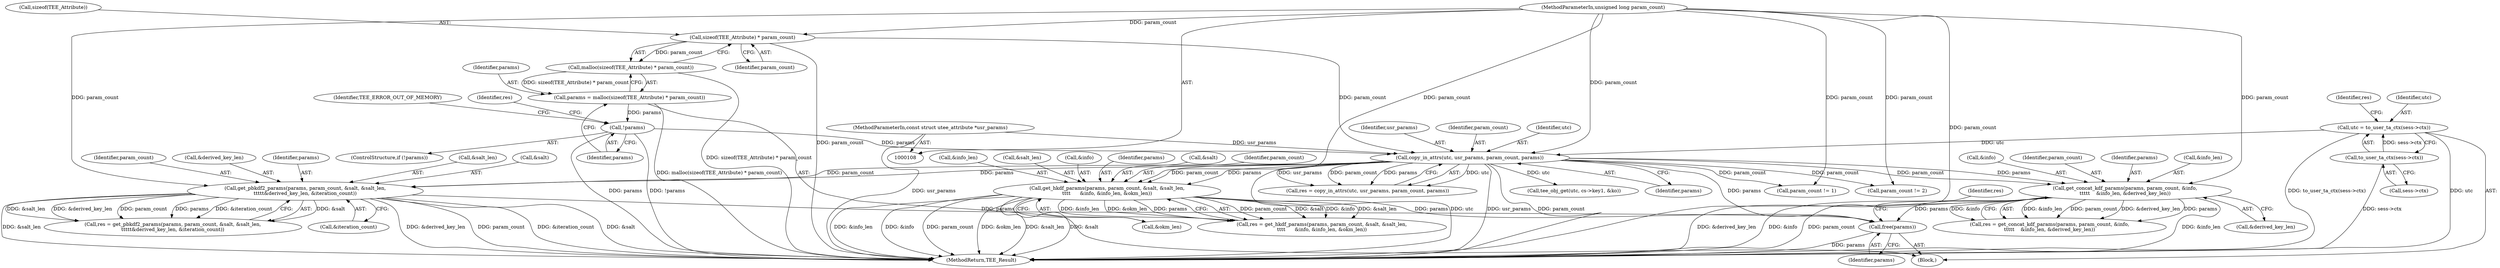 digraph "0_optee_os_a637243270fc1faae16de059091795c32d86e65e@API" {
"1000845" [label="(Call,free(params))"];
"1000677" [label="(Call,get_concat_kdf_params(params, param_count, &info,\n\t\t\t\t\t    &info_len, &derived_key_len))"];
"1000174" [label="(Call,copy_in_attrs(utc, usr_params, param_count, params))"];
"1000140" [label="(Call,utc = to_user_ta_ctx(sess->ctx))"];
"1000142" [label="(Call,to_user_ta_ctx(sess->ctx))"];
"1000110" [label="(MethodParameterIn,const struct utee_attribute *usr_params)"];
"1000163" [label="(Call,sizeof(TEE_Attribute) * param_count)"];
"1000111" [label="(MethodParameterIn,unsigned long param_count)"];
"1000168" [label="(Call,!params)"];
"1000160" [label="(Call,params = malloc(sizeof(TEE_Attribute) * param_count))"];
"1000162" [label="(Call,malloc(sizeof(TEE_Attribute) * param_count))"];
"1000775" [label="(Call,get_pbkdf2_params(params, param_count, &salt, &salt_len,\n\t\t\t\t\t&derived_key_len, &iteration_count))"];
"1000574" [label="(Call,get_hkdf_params(params, param_count, &salt, &salt_len,\n\t\t\t\t      &info, &info_len, &okm_len))"];
"1000110" [label="(MethodParameterIn,const struct utee_attribute *usr_params)"];
"1000780" [label="(Call,&salt_len)"];
"1000177" [label="(Identifier,param_count)"];
"1000113" [label="(Block,)"];
"1000166" [label="(Identifier,param_count)"];
"1000675" [label="(Call,res = get_concat_kdf_params(params, param_count, &info,\n\t\t\t\t\t    &info_len, &derived_key_len))"];
"1000162" [label="(Call,malloc(sizeof(TEE_Attribute) * param_count))"];
"1000142" [label="(Call,to_user_ta_ctx(sess->ctx))"];
"1000784" [label="(Call,&iteration_count)"];
"1000178" [label="(Identifier,params)"];
"1000572" [label="(Call,res = get_hkdf_params(params, param_count, &salt, &salt_len,\n\t\t\t\t      &info, &info_len, &okm_len))"];
"1000174" [label="(Call,copy_in_attrs(utc, usr_params, param_count, params))"];
"1000169" [label="(Identifier,params)"];
"1000677" [label="(Call,get_concat_kdf_params(params, param_count, &info,\n\t\t\t\t\t    &info_len, &derived_key_len))"];
"1000846" [label="(Identifier,params)"];
"1000163" [label="(Call,sizeof(TEE_Attribute) * param_count)"];
"1000777" [label="(Identifier,param_count)"];
"1000776" [label="(Identifier,params)"];
"1000778" [label="(Call,&salt)"];
"1000147" [label="(Identifier,res)"];
"1000782" [label="(Call,&derived_key_len)"];
"1000577" [label="(Call,&salt)"];
"1000172" [label="(Call,res = copy_in_attrs(utc, usr_params, param_count, params))"];
"1000849" [label="(MethodReturn,TEE_Result)"];
"1000175" [label="(Identifier,utc)"];
"1000773" [label="(Call,res = get_pbkdf2_params(params, param_count, &salt, &salt_len,\n\t\t\t\t\t&derived_key_len, &iteration_count))"];
"1000848" [label="(Identifier,res)"];
"1000576" [label="(Identifier,param_count)"];
"1000682" [label="(Call,&info_len)"];
"1000583" [label="(Call,&info_len)"];
"1000680" [label="(Call,&info)"];
"1000160" [label="(Call,params = malloc(sizeof(TEE_Attribute) * param_count))"];
"1000164" [label="(Call,sizeof(TEE_Attribute))"];
"1000161" [label="(Identifier,params)"];
"1000141" [label="(Identifier,utc)"];
"1000579" [label="(Call,&salt_len)"];
"1000581" [label="(Call,&info)"];
"1000111" [label="(MethodParameterIn,unsigned long param_count)"];
"1000775" [label="(Call,get_pbkdf2_params(params, param_count, &salt, &salt_len,\n\t\t\t\t\t&derived_key_len, &iteration_count))"];
"1000176" [label="(Identifier,usr_params)"];
"1000140" [label="(Call,utc = to_user_ta_ctx(sess->ctx))"];
"1000574" [label="(Call,get_hkdf_params(params, param_count, &salt, &salt_len,\n\t\t\t\t      &info, &info_len, &okm_len))"];
"1000244" [label="(Call,param_count != 1)"];
"1000684" [label="(Call,&derived_key_len)"];
"1000143" [label="(Call,sess->ctx)"];
"1000845" [label="(Call,free(params))"];
"1000366" [label="(Call,param_count != 2)"];
"1000679" [label="(Identifier,param_count)"];
"1000585" [label="(Call,&okm_len)"];
"1000167" [label="(ControlStructure,if (!params))"];
"1000171" [label="(Identifier,TEE_ERROR_OUT_OF_MEMORY)"];
"1000575" [label="(Identifier,params)"];
"1000678" [label="(Identifier,params)"];
"1000168" [label="(Call,!params)"];
"1000173" [label="(Identifier,res)"];
"1000186" [label="(Call,tee_obj_get(utc, cs->key1, &ko))"];
"1000845" -> "1000113"  [label="AST: "];
"1000845" -> "1000846"  [label="CFG: "];
"1000846" -> "1000845"  [label="AST: "];
"1000848" -> "1000845"  [label="CFG: "];
"1000845" -> "1000849"  [label="DDG: params"];
"1000677" -> "1000845"  [label="DDG: params"];
"1000775" -> "1000845"  [label="DDG: params"];
"1000574" -> "1000845"  [label="DDG: params"];
"1000174" -> "1000845"  [label="DDG: params"];
"1000677" -> "1000675"  [label="AST: "];
"1000677" -> "1000684"  [label="CFG: "];
"1000678" -> "1000677"  [label="AST: "];
"1000679" -> "1000677"  [label="AST: "];
"1000680" -> "1000677"  [label="AST: "];
"1000682" -> "1000677"  [label="AST: "];
"1000684" -> "1000677"  [label="AST: "];
"1000675" -> "1000677"  [label="CFG: "];
"1000677" -> "1000849"  [label="DDG: &info_len"];
"1000677" -> "1000849"  [label="DDG: &derived_key_len"];
"1000677" -> "1000849"  [label="DDG: &info"];
"1000677" -> "1000849"  [label="DDG: param_count"];
"1000677" -> "1000675"  [label="DDG: &info_len"];
"1000677" -> "1000675"  [label="DDG: param_count"];
"1000677" -> "1000675"  [label="DDG: &derived_key_len"];
"1000677" -> "1000675"  [label="DDG: params"];
"1000677" -> "1000675"  [label="DDG: &info"];
"1000174" -> "1000677"  [label="DDG: params"];
"1000174" -> "1000677"  [label="DDG: param_count"];
"1000111" -> "1000677"  [label="DDG: param_count"];
"1000174" -> "1000172"  [label="AST: "];
"1000174" -> "1000178"  [label="CFG: "];
"1000175" -> "1000174"  [label="AST: "];
"1000176" -> "1000174"  [label="AST: "];
"1000177" -> "1000174"  [label="AST: "];
"1000178" -> "1000174"  [label="AST: "];
"1000172" -> "1000174"  [label="CFG: "];
"1000174" -> "1000849"  [label="DDG: usr_params"];
"1000174" -> "1000849"  [label="DDG: param_count"];
"1000174" -> "1000849"  [label="DDG: utc"];
"1000174" -> "1000172"  [label="DDG: utc"];
"1000174" -> "1000172"  [label="DDG: usr_params"];
"1000174" -> "1000172"  [label="DDG: param_count"];
"1000174" -> "1000172"  [label="DDG: params"];
"1000140" -> "1000174"  [label="DDG: utc"];
"1000110" -> "1000174"  [label="DDG: usr_params"];
"1000163" -> "1000174"  [label="DDG: param_count"];
"1000111" -> "1000174"  [label="DDG: param_count"];
"1000168" -> "1000174"  [label="DDG: params"];
"1000174" -> "1000186"  [label="DDG: utc"];
"1000174" -> "1000244"  [label="DDG: param_count"];
"1000174" -> "1000366"  [label="DDG: param_count"];
"1000174" -> "1000574"  [label="DDG: params"];
"1000174" -> "1000574"  [label="DDG: param_count"];
"1000174" -> "1000775"  [label="DDG: params"];
"1000174" -> "1000775"  [label="DDG: param_count"];
"1000140" -> "1000113"  [label="AST: "];
"1000140" -> "1000142"  [label="CFG: "];
"1000141" -> "1000140"  [label="AST: "];
"1000142" -> "1000140"  [label="AST: "];
"1000147" -> "1000140"  [label="CFG: "];
"1000140" -> "1000849"  [label="DDG: to_user_ta_ctx(sess->ctx)"];
"1000140" -> "1000849"  [label="DDG: utc"];
"1000142" -> "1000140"  [label="DDG: sess->ctx"];
"1000142" -> "1000143"  [label="CFG: "];
"1000143" -> "1000142"  [label="AST: "];
"1000142" -> "1000849"  [label="DDG: sess->ctx"];
"1000110" -> "1000108"  [label="AST: "];
"1000110" -> "1000849"  [label="DDG: usr_params"];
"1000163" -> "1000162"  [label="AST: "];
"1000163" -> "1000166"  [label="CFG: "];
"1000164" -> "1000163"  [label="AST: "];
"1000166" -> "1000163"  [label="AST: "];
"1000162" -> "1000163"  [label="CFG: "];
"1000163" -> "1000849"  [label="DDG: param_count"];
"1000163" -> "1000162"  [label="DDG: param_count"];
"1000111" -> "1000163"  [label="DDG: param_count"];
"1000111" -> "1000108"  [label="AST: "];
"1000111" -> "1000849"  [label="DDG: param_count"];
"1000111" -> "1000244"  [label="DDG: param_count"];
"1000111" -> "1000366"  [label="DDG: param_count"];
"1000111" -> "1000574"  [label="DDG: param_count"];
"1000111" -> "1000775"  [label="DDG: param_count"];
"1000168" -> "1000167"  [label="AST: "];
"1000168" -> "1000169"  [label="CFG: "];
"1000169" -> "1000168"  [label="AST: "];
"1000171" -> "1000168"  [label="CFG: "];
"1000173" -> "1000168"  [label="CFG: "];
"1000168" -> "1000849"  [label="DDG: !params"];
"1000168" -> "1000849"  [label="DDG: params"];
"1000160" -> "1000168"  [label="DDG: params"];
"1000160" -> "1000113"  [label="AST: "];
"1000160" -> "1000162"  [label="CFG: "];
"1000161" -> "1000160"  [label="AST: "];
"1000162" -> "1000160"  [label="AST: "];
"1000169" -> "1000160"  [label="CFG: "];
"1000160" -> "1000849"  [label="DDG: malloc(sizeof(TEE_Attribute) * param_count)"];
"1000162" -> "1000160"  [label="DDG: sizeof(TEE_Attribute) * param_count"];
"1000162" -> "1000849"  [label="DDG: sizeof(TEE_Attribute) * param_count"];
"1000775" -> "1000773"  [label="AST: "];
"1000775" -> "1000784"  [label="CFG: "];
"1000776" -> "1000775"  [label="AST: "];
"1000777" -> "1000775"  [label="AST: "];
"1000778" -> "1000775"  [label="AST: "];
"1000780" -> "1000775"  [label="AST: "];
"1000782" -> "1000775"  [label="AST: "];
"1000784" -> "1000775"  [label="AST: "];
"1000773" -> "1000775"  [label="CFG: "];
"1000775" -> "1000849"  [label="DDG: &salt_len"];
"1000775" -> "1000849"  [label="DDG: &derived_key_len"];
"1000775" -> "1000849"  [label="DDG: param_count"];
"1000775" -> "1000849"  [label="DDG: &iteration_count"];
"1000775" -> "1000849"  [label="DDG: &salt"];
"1000775" -> "1000773"  [label="DDG: &salt"];
"1000775" -> "1000773"  [label="DDG: &salt_len"];
"1000775" -> "1000773"  [label="DDG: &derived_key_len"];
"1000775" -> "1000773"  [label="DDG: param_count"];
"1000775" -> "1000773"  [label="DDG: params"];
"1000775" -> "1000773"  [label="DDG: &iteration_count"];
"1000574" -> "1000572"  [label="AST: "];
"1000574" -> "1000585"  [label="CFG: "];
"1000575" -> "1000574"  [label="AST: "];
"1000576" -> "1000574"  [label="AST: "];
"1000577" -> "1000574"  [label="AST: "];
"1000579" -> "1000574"  [label="AST: "];
"1000581" -> "1000574"  [label="AST: "];
"1000583" -> "1000574"  [label="AST: "];
"1000585" -> "1000574"  [label="AST: "];
"1000572" -> "1000574"  [label="CFG: "];
"1000574" -> "1000849"  [label="DDG: &salt_len"];
"1000574" -> "1000849"  [label="DDG: &salt"];
"1000574" -> "1000849"  [label="DDG: &info_len"];
"1000574" -> "1000849"  [label="DDG: &info"];
"1000574" -> "1000849"  [label="DDG: param_count"];
"1000574" -> "1000849"  [label="DDG: &okm_len"];
"1000574" -> "1000572"  [label="DDG: param_count"];
"1000574" -> "1000572"  [label="DDG: &salt"];
"1000574" -> "1000572"  [label="DDG: &info"];
"1000574" -> "1000572"  [label="DDG: &salt_len"];
"1000574" -> "1000572"  [label="DDG: &info_len"];
"1000574" -> "1000572"  [label="DDG: &okm_len"];
"1000574" -> "1000572"  [label="DDG: params"];
}
